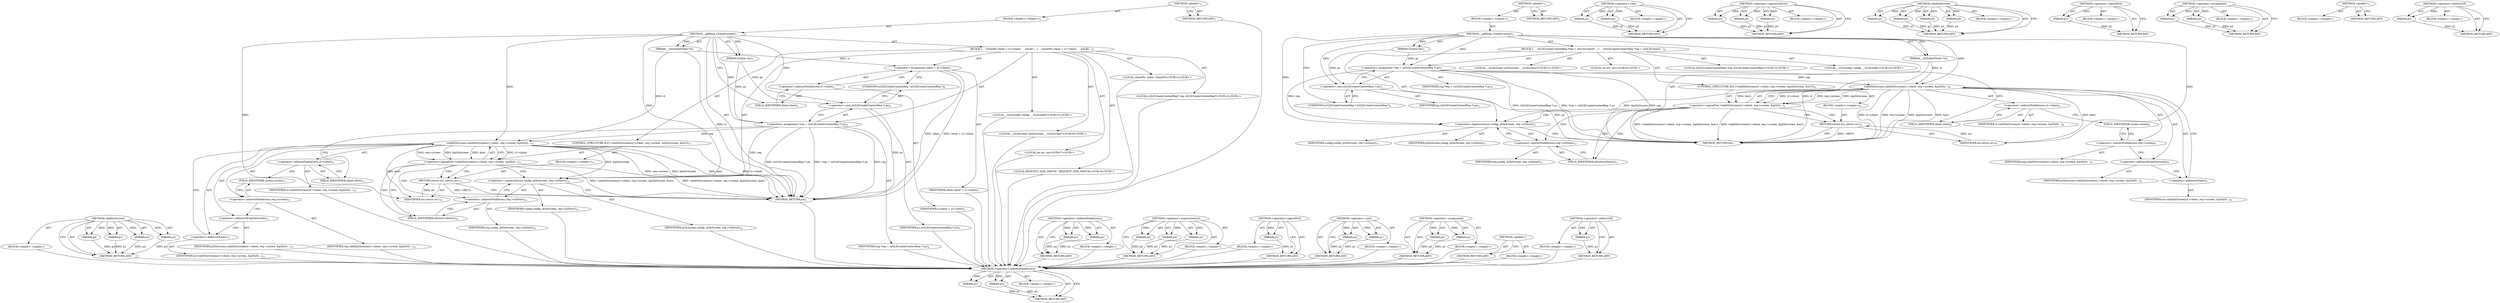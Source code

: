digraph "&lt;operator&gt;.addressOf" {
vulnerable_91 [label=<(METHOD,&lt;operator&gt;.indirectFieldAccess)>];
vulnerable_92 [label=<(PARAM,p1)>];
vulnerable_93 [label=<(PARAM,p2)>];
vulnerable_94 [label=<(BLOCK,&lt;empty&gt;,&lt;empty&gt;)>];
vulnerable_95 [label=<(METHOD_RETURN,ANY)>];
vulnerable_6 [label=<(METHOD,&lt;global&gt;)<SUB>1</SUB>>];
vulnerable_7 [label=<(BLOCK,&lt;empty&gt;,&lt;empty&gt;)<SUB>1</SUB>>];
vulnerable_8 [label=<(METHOD,__glXDisp_CreateContext)<SUB>1</SUB>>];
vulnerable_9 [label=<(PARAM,__GLXclientState *cl)<SUB>1</SUB>>];
vulnerable_10 [label=<(PARAM,GLbyte *pc)<SUB>1</SUB>>];
vulnerable_11 [label=<(BLOCK,{
     xGLXCreateContextReq *req = (xGLXCreateC...,{
     xGLXCreateContextReq *req = (xGLXCreateC...)<SUB>2</SUB>>];
vulnerable_12 [label="<(LOCAL,xGLXCreateContextReq* req: xGLXCreateContextReq*)<SUB>3</SUB>>"];
vulnerable_13 [label=<(&lt;operator&gt;.assignment,*req = (xGLXCreateContextReq *) pc)<SUB>3</SUB>>];
vulnerable_14 [label=<(IDENTIFIER,req,*req = (xGLXCreateContextReq *) pc)<SUB>3</SUB>>];
vulnerable_15 [label=<(&lt;operator&gt;.cast,(xGLXCreateContextReq *) pc)<SUB>3</SUB>>];
vulnerable_16 [label=<(UNKNOWN,xGLXCreateContextReq *,xGLXCreateContextReq *)<SUB>3</SUB>>];
vulnerable_17 [label=<(IDENTIFIER,pc,(xGLXCreateContextReq *) pc)<SUB>3</SUB>>];
vulnerable_18 [label="<(LOCAL,__GLXconfig* config: __GLXconfig*)<SUB>4</SUB>>"];
vulnerable_19 [label="<(LOCAL,__GLXscreen* pGlxScreen: __GLXscreen*)<SUB>5</SUB>>"];
vulnerable_20 [label="<(LOCAL,int err: int)<SUB>6</SUB>>"];
vulnerable_21 [label=<(CONTROL_STRUCTURE,IF,if (!validGlxScreen(cl-&gt;client, req-&gt;screen, &amp;pGlxScreen, &amp;err)))<SUB>8</SUB>>];
vulnerable_22 [label=<(&lt;operator&gt;.logicalNot,!validGlxScreen(cl-&gt;client, req-&gt;screen, &amp;pGlxS...)<SUB>8</SUB>>];
vulnerable_23 [label=<(validGlxScreen,validGlxScreen(cl-&gt;client, req-&gt;screen, &amp;pGlxSc...)<SUB>8</SUB>>];
vulnerable_24 [label=<(&lt;operator&gt;.indirectFieldAccess,cl-&gt;client)<SUB>8</SUB>>];
vulnerable_25 [label=<(IDENTIFIER,cl,validGlxScreen(cl-&gt;client, req-&gt;screen, &amp;pGlxSc...)<SUB>8</SUB>>];
vulnerable_26 [label=<(FIELD_IDENTIFIER,client,client)<SUB>8</SUB>>];
vulnerable_27 [label=<(&lt;operator&gt;.indirectFieldAccess,req-&gt;screen)<SUB>8</SUB>>];
vulnerable_28 [label=<(IDENTIFIER,req,validGlxScreen(cl-&gt;client, req-&gt;screen, &amp;pGlxSc...)<SUB>8</SUB>>];
vulnerable_29 [label=<(FIELD_IDENTIFIER,screen,screen)<SUB>8</SUB>>];
vulnerable_30 [label=<(&lt;operator&gt;.addressOf,&amp;pGlxScreen)<SUB>8</SUB>>];
vulnerable_31 [label=<(IDENTIFIER,pGlxScreen,validGlxScreen(cl-&gt;client, req-&gt;screen, &amp;pGlxSc...)<SUB>8</SUB>>];
vulnerable_32 [label=<(&lt;operator&gt;.addressOf,&amp;err)<SUB>8</SUB>>];
vulnerable_33 [label=<(IDENTIFIER,err,validGlxScreen(cl-&gt;client, req-&gt;screen, &amp;pGlxSc...)<SUB>8</SUB>>];
vulnerable_34 [label=<(BLOCK,&lt;empty&gt;,&lt;empty&gt;)<SUB>9</SUB>>];
vulnerable_35 [label=<(RETURN,return err;,return err;)<SUB>9</SUB>>];
vulnerable_36 [label=<(IDENTIFIER,err,return err;)<SUB>9</SUB>>];
vulnerable_37 [label=<(&lt;operator&gt;.expressionList,config, pGlxScreen, req-&gt;isDirect)<SUB>11</SUB>>];
vulnerable_38 [label=<(IDENTIFIER,config,config, pGlxScreen, req-&gt;isDirect)<SUB>11</SUB>>];
vulnerable_39 [label=<(IDENTIFIER,pGlxScreen,config, pGlxScreen, req-&gt;isDirect)<SUB>11</SUB>>];
vulnerable_40 [label=<(&lt;operator&gt;.indirectFieldAccess,req-&gt;isDirect)<SUB>11</SUB>>];
vulnerable_41 [label=<(IDENTIFIER,req,config, pGlxScreen, req-&gt;isDirect)<SUB>11</SUB>>];
vulnerable_42 [label=<(FIELD_IDENTIFIER,isDirect,isDirect)<SUB>11</SUB>>];
vulnerable_43 [label=<(METHOD_RETURN,int)<SUB>1</SUB>>];
vulnerable_45 [label=<(METHOD_RETURN,ANY)<SUB>1</SUB>>];
vulnerable_75 [label=<(METHOD,&lt;operator&gt;.cast)>];
vulnerable_76 [label=<(PARAM,p1)>];
vulnerable_77 [label=<(PARAM,p2)>];
vulnerable_78 [label=<(BLOCK,&lt;empty&gt;,&lt;empty&gt;)>];
vulnerable_79 [label=<(METHOD_RETURN,ANY)>];
vulnerable_100 [label=<(METHOD,&lt;operator&gt;.expressionList)>];
vulnerable_101 [label=<(PARAM,p1)>];
vulnerable_102 [label=<(PARAM,p2)>];
vulnerable_103 [label=<(PARAM,p3)>];
vulnerable_104 [label=<(BLOCK,&lt;empty&gt;,&lt;empty&gt;)>];
vulnerable_105 [label=<(METHOD_RETURN,ANY)>];
vulnerable_84 [label=<(METHOD,validGlxScreen)>];
vulnerable_85 [label=<(PARAM,p1)>];
vulnerable_86 [label=<(PARAM,p2)>];
vulnerable_87 [label=<(PARAM,p3)>];
vulnerable_88 [label=<(PARAM,p4)>];
vulnerable_89 [label=<(BLOCK,&lt;empty&gt;,&lt;empty&gt;)>];
vulnerable_90 [label=<(METHOD_RETURN,ANY)>];
vulnerable_80 [label=<(METHOD,&lt;operator&gt;.logicalNot)>];
vulnerable_81 [label=<(PARAM,p1)>];
vulnerable_82 [label=<(BLOCK,&lt;empty&gt;,&lt;empty&gt;)>];
vulnerable_83 [label=<(METHOD_RETURN,ANY)>];
vulnerable_70 [label=<(METHOD,&lt;operator&gt;.assignment)>];
vulnerable_71 [label=<(PARAM,p1)>];
vulnerable_72 [label=<(PARAM,p2)>];
vulnerable_73 [label=<(BLOCK,&lt;empty&gt;,&lt;empty&gt;)>];
vulnerable_74 [label=<(METHOD_RETURN,ANY)>];
vulnerable_64 [label=<(METHOD,&lt;global&gt;)<SUB>1</SUB>>];
vulnerable_65 [label=<(BLOCK,&lt;empty&gt;,&lt;empty&gt;)>];
vulnerable_66 [label=<(METHOD_RETURN,ANY)>];
vulnerable_96 [label=<(METHOD,&lt;operator&gt;.addressOf)>];
vulnerable_97 [label=<(PARAM,p1)>];
vulnerable_98 [label=<(BLOCK,&lt;empty&gt;,&lt;empty&gt;)>];
vulnerable_99 [label=<(METHOD_RETURN,ANY)>];
fixed_100 [label=<(METHOD,validGlxScreen)>];
fixed_101 [label=<(PARAM,p1)>];
fixed_102 [label=<(PARAM,p2)>];
fixed_103 [label=<(PARAM,p3)>];
fixed_104 [label=<(PARAM,p4)>];
fixed_105 [label=<(BLOCK,&lt;empty&gt;,&lt;empty&gt;)>];
fixed_106 [label=<(METHOD_RETURN,ANY)>];
fixed_6 [label=<(METHOD,&lt;global&gt;)<SUB>1</SUB>>];
fixed_7 [label=<(BLOCK,&lt;empty&gt;,&lt;empty&gt;)<SUB>1</SUB>>];
fixed_8 [label=<(METHOD,__glXDisp_CreateContext)<SUB>1</SUB>>];
fixed_9 [label=<(PARAM,__GLXclientState *cl)<SUB>1</SUB>>];
fixed_10 [label=<(PARAM,GLbyte *pc)<SUB>1</SUB>>];
fixed_11 [label=<(BLOCK,{
    ClientPtr client = cl-&gt;client;
     xGLXC...,{
    ClientPtr client = cl-&gt;client;
     xGLXC...)<SUB>2</SUB>>];
fixed_12 [label="<(LOCAL,ClientPtr client: ClientPtr)<SUB>3</SUB>>"];
fixed_13 [label=<(&lt;operator&gt;.assignment,client = cl-&gt;client)<SUB>3</SUB>>];
fixed_14 [label=<(IDENTIFIER,client,client = cl-&gt;client)<SUB>3</SUB>>];
fixed_15 [label=<(&lt;operator&gt;.indirectFieldAccess,cl-&gt;client)<SUB>3</SUB>>];
fixed_16 [label=<(IDENTIFIER,cl,client = cl-&gt;client)<SUB>3</SUB>>];
fixed_17 [label=<(FIELD_IDENTIFIER,client,client)<SUB>3</SUB>>];
fixed_18 [label="<(LOCAL,xGLXCreateContextReq* req: xGLXCreateContextReq*)<SUB>4</SUB>>"];
fixed_19 [label=<(&lt;operator&gt;.assignment,*req = (xGLXCreateContextReq *) pc)<SUB>4</SUB>>];
fixed_20 [label=<(IDENTIFIER,req,*req = (xGLXCreateContextReq *) pc)<SUB>4</SUB>>];
fixed_21 [label=<(&lt;operator&gt;.cast,(xGLXCreateContextReq *) pc)<SUB>4</SUB>>];
fixed_22 [label=<(UNKNOWN,xGLXCreateContextReq *,xGLXCreateContextReq *)<SUB>4</SUB>>];
fixed_23 [label=<(IDENTIFIER,pc,(xGLXCreateContextReq *) pc)<SUB>4</SUB>>];
fixed_24 [label="<(LOCAL,__GLXconfig* config: __GLXconfig*)<SUB>5</SUB>>"];
fixed_25 [label="<(LOCAL,__GLXscreen* pGlxScreen: __GLXscreen*)<SUB>6</SUB>>"];
fixed_26 [label="<(LOCAL,int err: int)<SUB>7</SUB>>"];
fixed_27 [label="<(LOCAL,REQUEST_SIZE_MATCH : REQUEST_SIZE_MATCH)<SUB>9</SUB>>"];
fixed_28 [label=<(CONTROL_STRUCTURE,IF,if (!validGlxScreen(cl-&gt;client, req-&gt;screen, &amp;pGlxScreen, &amp;err)))<SUB>11</SUB>>];
fixed_29 [label=<(&lt;operator&gt;.logicalNot,!validGlxScreen(cl-&gt;client, req-&gt;screen, &amp;pGlxS...)<SUB>11</SUB>>];
fixed_30 [label=<(validGlxScreen,validGlxScreen(cl-&gt;client, req-&gt;screen, &amp;pGlxSc...)<SUB>11</SUB>>];
fixed_31 [label=<(&lt;operator&gt;.indirectFieldAccess,cl-&gt;client)<SUB>11</SUB>>];
fixed_32 [label=<(IDENTIFIER,cl,validGlxScreen(cl-&gt;client, req-&gt;screen, &amp;pGlxSc...)<SUB>11</SUB>>];
fixed_33 [label=<(FIELD_IDENTIFIER,client,client)<SUB>11</SUB>>];
fixed_34 [label=<(&lt;operator&gt;.indirectFieldAccess,req-&gt;screen)<SUB>11</SUB>>];
fixed_35 [label=<(IDENTIFIER,req,validGlxScreen(cl-&gt;client, req-&gt;screen, &amp;pGlxSc...)<SUB>11</SUB>>];
fixed_36 [label=<(FIELD_IDENTIFIER,screen,screen)<SUB>11</SUB>>];
fixed_37 [label=<(&lt;operator&gt;.addressOf,&amp;pGlxScreen)<SUB>11</SUB>>];
fixed_38 [label=<(IDENTIFIER,pGlxScreen,validGlxScreen(cl-&gt;client, req-&gt;screen, &amp;pGlxSc...)<SUB>11</SUB>>];
fixed_39 [label=<(&lt;operator&gt;.addressOf,&amp;err)<SUB>11</SUB>>];
fixed_40 [label=<(IDENTIFIER,err,validGlxScreen(cl-&gt;client, req-&gt;screen, &amp;pGlxSc...)<SUB>11</SUB>>];
fixed_41 [label=<(BLOCK,&lt;empty&gt;,&lt;empty&gt;)<SUB>12</SUB>>];
fixed_42 [label=<(RETURN,return err;,return err;)<SUB>12</SUB>>];
fixed_43 [label=<(IDENTIFIER,err,return err;)<SUB>12</SUB>>];
fixed_44 [label=<(&lt;operator&gt;.expressionList,config, pGlxScreen, req-&gt;isDirect)<SUB>14</SUB>>];
fixed_45 [label=<(IDENTIFIER,config,config, pGlxScreen, req-&gt;isDirect)<SUB>14</SUB>>];
fixed_46 [label=<(IDENTIFIER,pGlxScreen,config, pGlxScreen, req-&gt;isDirect)<SUB>14</SUB>>];
fixed_47 [label=<(&lt;operator&gt;.indirectFieldAccess,req-&gt;isDirect)<SUB>14</SUB>>];
fixed_48 [label=<(IDENTIFIER,req,config, pGlxScreen, req-&gt;isDirect)<SUB>14</SUB>>];
fixed_49 [label=<(FIELD_IDENTIFIER,isDirect,isDirect)<SUB>14</SUB>>];
fixed_50 [label=<(METHOD_RETURN,int)<SUB>1</SUB>>];
fixed_52 [label=<(METHOD_RETURN,ANY)<SUB>1</SUB>>];
fixed_86 [label=<(METHOD,&lt;operator&gt;.indirectFieldAccess)>];
fixed_87 [label=<(PARAM,p1)>];
fixed_88 [label=<(PARAM,p2)>];
fixed_89 [label=<(BLOCK,&lt;empty&gt;,&lt;empty&gt;)>];
fixed_90 [label=<(METHOD_RETURN,ANY)>];
fixed_111 [label=<(METHOD,&lt;operator&gt;.expressionList)>];
fixed_112 [label=<(PARAM,p1)>];
fixed_113 [label=<(PARAM,p2)>];
fixed_114 [label=<(PARAM,p3)>];
fixed_115 [label=<(BLOCK,&lt;empty&gt;,&lt;empty&gt;)>];
fixed_116 [label=<(METHOD_RETURN,ANY)>];
fixed_96 [label=<(METHOD,&lt;operator&gt;.logicalNot)>];
fixed_97 [label=<(PARAM,p1)>];
fixed_98 [label=<(BLOCK,&lt;empty&gt;,&lt;empty&gt;)>];
fixed_99 [label=<(METHOD_RETURN,ANY)>];
fixed_91 [label=<(METHOD,&lt;operator&gt;.cast)>];
fixed_92 [label=<(PARAM,p1)>];
fixed_93 [label=<(PARAM,p2)>];
fixed_94 [label=<(BLOCK,&lt;empty&gt;,&lt;empty&gt;)>];
fixed_95 [label=<(METHOD_RETURN,ANY)>];
fixed_81 [label=<(METHOD,&lt;operator&gt;.assignment)>];
fixed_82 [label=<(PARAM,p1)>];
fixed_83 [label=<(PARAM,p2)>];
fixed_84 [label=<(BLOCK,&lt;empty&gt;,&lt;empty&gt;)>];
fixed_85 [label=<(METHOD_RETURN,ANY)>];
fixed_75 [label=<(METHOD,&lt;global&gt;)<SUB>1</SUB>>];
fixed_76 [label=<(BLOCK,&lt;empty&gt;,&lt;empty&gt;)>];
fixed_77 [label=<(METHOD_RETURN,ANY)>];
fixed_107 [label=<(METHOD,&lt;operator&gt;.addressOf)>];
fixed_108 [label=<(PARAM,p1)>];
fixed_109 [label=<(BLOCK,&lt;empty&gt;,&lt;empty&gt;)>];
fixed_110 [label=<(METHOD_RETURN,ANY)>];
vulnerable_91 -> vulnerable_92  [key=0, label="AST: "];
vulnerable_91 -> vulnerable_92  [key=1, label="DDG: "];
vulnerable_91 -> vulnerable_94  [key=0, label="AST: "];
vulnerable_91 -> vulnerable_93  [key=0, label="AST: "];
vulnerable_91 -> vulnerable_93  [key=1, label="DDG: "];
vulnerable_91 -> vulnerable_95  [key=0, label="AST: "];
vulnerable_91 -> vulnerable_95  [key=1, label="CFG: "];
vulnerable_92 -> vulnerable_95  [key=0, label="DDG: p1"];
vulnerable_93 -> vulnerable_95  [key=0, label="DDG: p2"];
vulnerable_6 -> vulnerable_7  [key=0, label="AST: "];
vulnerable_6 -> vulnerable_45  [key=0, label="AST: "];
vulnerable_6 -> vulnerable_45  [key=1, label="CFG: "];
vulnerable_7 -> vulnerable_8  [key=0, label="AST: "];
vulnerable_8 -> vulnerable_9  [key=0, label="AST: "];
vulnerable_8 -> vulnerable_9  [key=1, label="DDG: "];
vulnerable_8 -> vulnerable_10  [key=0, label="AST: "];
vulnerable_8 -> vulnerable_10  [key=1, label="DDG: "];
vulnerable_8 -> vulnerable_11  [key=0, label="AST: "];
vulnerable_8 -> vulnerable_43  [key=0, label="AST: "];
vulnerable_8 -> vulnerable_16  [key=0, label="CFG: "];
vulnerable_8 -> vulnerable_13  [key=0, label="DDG: "];
vulnerable_8 -> vulnerable_37  [key=0, label="DDG: "];
vulnerable_8 -> vulnerable_15  [key=0, label="DDG: "];
vulnerable_8 -> vulnerable_23  [key=0, label="DDG: "];
vulnerable_8 -> vulnerable_36  [key=0, label="DDG: "];
vulnerable_9 -> vulnerable_43  [key=0, label="DDG: cl"];
vulnerable_9 -> vulnerable_23  [key=0, label="DDG: cl"];
vulnerable_10 -> vulnerable_13  [key=0, label="DDG: pc"];
vulnerable_10 -> vulnerable_15  [key=0, label="DDG: pc"];
vulnerable_11 -> vulnerable_12  [key=0, label="AST: "];
vulnerable_11 -> vulnerable_13  [key=0, label="AST: "];
vulnerable_11 -> vulnerable_18  [key=0, label="AST: "];
vulnerable_11 -> vulnerable_19  [key=0, label="AST: "];
vulnerable_11 -> vulnerable_20  [key=0, label="AST: "];
vulnerable_11 -> vulnerable_21  [key=0, label="AST: "];
vulnerable_11 -> vulnerable_37  [key=0, label="AST: "];
vulnerable_13 -> vulnerable_14  [key=0, label="AST: "];
vulnerable_13 -> vulnerable_15  [key=0, label="AST: "];
vulnerable_13 -> vulnerable_26  [key=0, label="CFG: "];
vulnerable_13 -> vulnerable_43  [key=0, label="DDG: req"];
vulnerable_13 -> vulnerable_43  [key=1, label="DDG: (xGLXCreateContextReq *) pc"];
vulnerable_13 -> vulnerable_43  [key=2, label="DDG: *req = (xGLXCreateContextReq *) pc"];
vulnerable_13 -> vulnerable_37  [key=0, label="DDG: req"];
vulnerable_13 -> vulnerable_23  [key=0, label="DDG: req"];
vulnerable_15 -> vulnerable_16  [key=0, label="AST: "];
vulnerable_15 -> vulnerable_17  [key=0, label="AST: "];
vulnerable_15 -> vulnerable_13  [key=0, label="CFG: "];
vulnerable_15 -> vulnerable_43  [key=0, label="DDG: pc"];
vulnerable_16 -> vulnerable_15  [key=0, label="CFG: "];
vulnerable_21 -> vulnerable_22  [key=0, label="AST: "];
vulnerable_21 -> vulnerable_34  [key=0, label="AST: "];
vulnerable_22 -> vulnerable_23  [key=0, label="AST: "];
vulnerable_22 -> vulnerable_35  [key=0, label="CFG: "];
vulnerable_22 -> vulnerable_35  [key=1, label="CDG: "];
vulnerable_22 -> vulnerable_42  [key=0, label="CFG: "];
vulnerable_22 -> vulnerable_42  [key=1, label="CDG: "];
vulnerable_22 -> vulnerable_43  [key=0, label="DDG: validGlxScreen(cl-&gt;client, req-&gt;screen, &amp;pGlxScreen, &amp;err)"];
vulnerable_22 -> vulnerable_43  [key=1, label="DDG: !validGlxScreen(cl-&gt;client, req-&gt;screen, &amp;pGlxScreen, &amp;err)"];
vulnerable_22 -> vulnerable_40  [key=0, label="CDG: "];
vulnerable_22 -> vulnerable_37  [key=0, label="CDG: "];
vulnerable_23 -> vulnerable_24  [key=0, label="AST: "];
vulnerable_23 -> vulnerable_27  [key=0, label="AST: "];
vulnerable_23 -> vulnerable_30  [key=0, label="AST: "];
vulnerable_23 -> vulnerable_32  [key=0, label="AST: "];
vulnerable_23 -> vulnerable_22  [key=0, label="CFG: "];
vulnerable_23 -> vulnerable_22  [key=1, label="DDG: cl-&gt;client"];
vulnerable_23 -> vulnerable_22  [key=2, label="DDG: req-&gt;screen"];
vulnerable_23 -> vulnerable_22  [key=3, label="DDG: &amp;pGlxScreen"];
vulnerable_23 -> vulnerable_22  [key=4, label="DDG: &amp;err"];
vulnerable_23 -> vulnerable_43  [key=0, label="DDG: cl-&gt;client"];
vulnerable_23 -> vulnerable_43  [key=1, label="DDG: req-&gt;screen"];
vulnerable_23 -> vulnerable_43  [key=2, label="DDG: &amp;pGlxScreen"];
vulnerable_23 -> vulnerable_43  [key=3, label="DDG: &amp;err"];
vulnerable_23 -> vulnerable_37  [key=0, label="DDG: &amp;pGlxScreen"];
vulnerable_23 -> vulnerable_36  [key=0, label="DDG: &amp;err"];
vulnerable_24 -> vulnerable_25  [key=0, label="AST: "];
vulnerable_24 -> vulnerable_26  [key=0, label="AST: "];
vulnerable_24 -> vulnerable_29  [key=0, label="CFG: "];
vulnerable_26 -> vulnerable_24  [key=0, label="CFG: "];
vulnerable_27 -> vulnerable_28  [key=0, label="AST: "];
vulnerable_27 -> vulnerable_29  [key=0, label="AST: "];
vulnerable_27 -> vulnerable_30  [key=0, label="CFG: "];
vulnerable_29 -> vulnerable_27  [key=0, label="CFG: "];
vulnerable_30 -> vulnerable_31  [key=0, label="AST: "];
vulnerable_30 -> vulnerable_32  [key=0, label="CFG: "];
vulnerable_32 -> vulnerable_33  [key=0, label="AST: "];
vulnerable_32 -> vulnerable_23  [key=0, label="CFG: "];
vulnerable_34 -> vulnerable_35  [key=0, label="AST: "];
vulnerable_35 -> vulnerable_36  [key=0, label="AST: "];
vulnerable_35 -> vulnerable_43  [key=0, label="CFG: "];
vulnerable_35 -> vulnerable_43  [key=1, label="DDG: &lt;RET&gt;"];
vulnerable_36 -> vulnerable_35  [key=0, label="DDG: err"];
vulnerable_37 -> vulnerable_38  [key=0, label="AST: "];
vulnerable_37 -> vulnerable_39  [key=0, label="AST: "];
vulnerable_37 -> vulnerable_40  [key=0, label="AST: "];
vulnerable_37 -> vulnerable_43  [key=0, label="CFG: "];
vulnerable_40 -> vulnerable_41  [key=0, label="AST: "];
vulnerable_40 -> vulnerable_42  [key=0, label="AST: "];
vulnerable_40 -> vulnerable_37  [key=0, label="CFG: "];
vulnerable_42 -> vulnerable_40  [key=0, label="CFG: "];
vulnerable_75 -> vulnerable_76  [key=0, label="AST: "];
vulnerable_75 -> vulnerable_76  [key=1, label="DDG: "];
vulnerable_75 -> vulnerable_78  [key=0, label="AST: "];
vulnerable_75 -> vulnerable_77  [key=0, label="AST: "];
vulnerable_75 -> vulnerable_77  [key=1, label="DDG: "];
vulnerable_75 -> vulnerable_79  [key=0, label="AST: "];
vulnerable_75 -> vulnerable_79  [key=1, label="CFG: "];
vulnerable_76 -> vulnerable_79  [key=0, label="DDG: p1"];
vulnerable_77 -> vulnerable_79  [key=0, label="DDG: p2"];
vulnerable_100 -> vulnerable_101  [key=0, label="AST: "];
vulnerable_100 -> vulnerable_101  [key=1, label="DDG: "];
vulnerable_100 -> vulnerable_104  [key=0, label="AST: "];
vulnerable_100 -> vulnerable_102  [key=0, label="AST: "];
vulnerable_100 -> vulnerable_102  [key=1, label="DDG: "];
vulnerable_100 -> vulnerable_105  [key=0, label="AST: "];
vulnerable_100 -> vulnerable_105  [key=1, label="CFG: "];
vulnerable_100 -> vulnerable_103  [key=0, label="AST: "];
vulnerable_100 -> vulnerable_103  [key=1, label="DDG: "];
vulnerable_101 -> vulnerable_105  [key=0, label="DDG: p1"];
vulnerable_102 -> vulnerable_105  [key=0, label="DDG: p2"];
vulnerable_103 -> vulnerable_105  [key=0, label="DDG: p3"];
vulnerable_84 -> vulnerable_85  [key=0, label="AST: "];
vulnerable_84 -> vulnerable_85  [key=1, label="DDG: "];
vulnerable_84 -> vulnerable_89  [key=0, label="AST: "];
vulnerable_84 -> vulnerable_86  [key=0, label="AST: "];
vulnerable_84 -> vulnerable_86  [key=1, label="DDG: "];
vulnerable_84 -> vulnerable_90  [key=0, label="AST: "];
vulnerable_84 -> vulnerable_90  [key=1, label="CFG: "];
vulnerable_84 -> vulnerable_87  [key=0, label="AST: "];
vulnerable_84 -> vulnerable_87  [key=1, label="DDG: "];
vulnerable_84 -> vulnerable_88  [key=0, label="AST: "];
vulnerable_84 -> vulnerable_88  [key=1, label="DDG: "];
vulnerable_85 -> vulnerable_90  [key=0, label="DDG: p1"];
vulnerable_86 -> vulnerable_90  [key=0, label="DDG: p2"];
vulnerable_87 -> vulnerable_90  [key=0, label="DDG: p3"];
vulnerable_88 -> vulnerable_90  [key=0, label="DDG: p4"];
vulnerable_80 -> vulnerable_81  [key=0, label="AST: "];
vulnerable_80 -> vulnerable_81  [key=1, label="DDG: "];
vulnerable_80 -> vulnerable_82  [key=0, label="AST: "];
vulnerable_80 -> vulnerable_83  [key=0, label="AST: "];
vulnerable_80 -> vulnerable_83  [key=1, label="CFG: "];
vulnerable_81 -> vulnerable_83  [key=0, label="DDG: p1"];
vulnerable_70 -> vulnerable_71  [key=0, label="AST: "];
vulnerable_70 -> vulnerable_71  [key=1, label="DDG: "];
vulnerable_70 -> vulnerable_73  [key=0, label="AST: "];
vulnerable_70 -> vulnerable_72  [key=0, label="AST: "];
vulnerable_70 -> vulnerable_72  [key=1, label="DDG: "];
vulnerable_70 -> vulnerable_74  [key=0, label="AST: "];
vulnerable_70 -> vulnerable_74  [key=1, label="CFG: "];
vulnerable_71 -> vulnerable_74  [key=0, label="DDG: p1"];
vulnerable_72 -> vulnerable_74  [key=0, label="DDG: p2"];
vulnerable_64 -> vulnerable_65  [key=0, label="AST: "];
vulnerable_64 -> vulnerable_66  [key=0, label="AST: "];
vulnerable_64 -> vulnerable_66  [key=1, label="CFG: "];
vulnerable_96 -> vulnerable_97  [key=0, label="AST: "];
vulnerable_96 -> vulnerable_97  [key=1, label="DDG: "];
vulnerable_96 -> vulnerable_98  [key=0, label="AST: "];
vulnerable_96 -> vulnerable_99  [key=0, label="AST: "];
vulnerable_96 -> vulnerable_99  [key=1, label="CFG: "];
vulnerable_97 -> vulnerable_99  [key=0, label="DDG: p1"];
fixed_100 -> fixed_101  [key=0, label="AST: "];
fixed_100 -> fixed_101  [key=1, label="DDG: "];
fixed_100 -> fixed_105  [key=0, label="AST: "];
fixed_100 -> fixed_102  [key=0, label="AST: "];
fixed_100 -> fixed_102  [key=1, label="DDG: "];
fixed_100 -> fixed_106  [key=0, label="AST: "];
fixed_100 -> fixed_106  [key=1, label="CFG: "];
fixed_100 -> fixed_103  [key=0, label="AST: "];
fixed_100 -> fixed_103  [key=1, label="DDG: "];
fixed_100 -> fixed_104  [key=0, label="AST: "];
fixed_100 -> fixed_104  [key=1, label="DDG: "];
fixed_101 -> fixed_106  [key=0, label="DDG: p1"];
fixed_102 -> fixed_106  [key=0, label="DDG: p2"];
fixed_103 -> fixed_106  [key=0, label="DDG: p3"];
fixed_104 -> fixed_106  [key=0, label="DDG: p4"];
fixed_105 -> vulnerable_91  [key=0];
fixed_106 -> vulnerable_91  [key=0];
fixed_6 -> fixed_7  [key=0, label="AST: "];
fixed_6 -> fixed_52  [key=0, label="AST: "];
fixed_6 -> fixed_52  [key=1, label="CFG: "];
fixed_7 -> fixed_8  [key=0, label="AST: "];
fixed_8 -> fixed_9  [key=0, label="AST: "];
fixed_8 -> fixed_9  [key=1, label="DDG: "];
fixed_8 -> fixed_10  [key=0, label="AST: "];
fixed_8 -> fixed_10  [key=1, label="DDG: "];
fixed_8 -> fixed_11  [key=0, label="AST: "];
fixed_8 -> fixed_50  [key=0, label="AST: "];
fixed_8 -> fixed_17  [key=0, label="CFG: "];
fixed_8 -> fixed_19  [key=0, label="DDG: "];
fixed_8 -> fixed_44  [key=0, label="DDG: "];
fixed_8 -> fixed_21  [key=0, label="DDG: "];
fixed_8 -> fixed_30  [key=0, label="DDG: "];
fixed_8 -> fixed_43  [key=0, label="DDG: "];
fixed_9 -> fixed_50  [key=0, label="DDG: cl"];
fixed_9 -> fixed_13  [key=0, label="DDG: cl"];
fixed_9 -> fixed_30  [key=0, label="DDG: cl"];
fixed_10 -> fixed_19  [key=0, label="DDG: pc"];
fixed_10 -> fixed_21  [key=0, label="DDG: pc"];
fixed_11 -> fixed_12  [key=0, label="AST: "];
fixed_11 -> fixed_13  [key=0, label="AST: "];
fixed_11 -> fixed_18  [key=0, label="AST: "];
fixed_11 -> fixed_19  [key=0, label="AST: "];
fixed_11 -> fixed_24  [key=0, label="AST: "];
fixed_11 -> fixed_25  [key=0, label="AST: "];
fixed_11 -> fixed_26  [key=0, label="AST: "];
fixed_11 -> fixed_27  [key=0, label="AST: "];
fixed_11 -> fixed_28  [key=0, label="AST: "];
fixed_11 -> fixed_44  [key=0, label="AST: "];
fixed_12 -> vulnerable_91  [key=0];
fixed_13 -> fixed_14  [key=0, label="AST: "];
fixed_13 -> fixed_15  [key=0, label="AST: "];
fixed_13 -> fixed_22  [key=0, label="CFG: "];
fixed_13 -> fixed_50  [key=0, label="DDG: client"];
fixed_13 -> fixed_50  [key=1, label="DDG: client = cl-&gt;client"];
fixed_14 -> vulnerable_91  [key=0];
fixed_15 -> fixed_16  [key=0, label="AST: "];
fixed_15 -> fixed_17  [key=0, label="AST: "];
fixed_15 -> fixed_13  [key=0, label="CFG: "];
fixed_16 -> vulnerable_91  [key=0];
fixed_17 -> fixed_15  [key=0, label="CFG: "];
fixed_18 -> vulnerable_91  [key=0];
fixed_19 -> fixed_20  [key=0, label="AST: "];
fixed_19 -> fixed_21  [key=0, label="AST: "];
fixed_19 -> fixed_33  [key=0, label="CFG: "];
fixed_19 -> fixed_50  [key=0, label="DDG: req"];
fixed_19 -> fixed_50  [key=1, label="DDG: (xGLXCreateContextReq *) pc"];
fixed_19 -> fixed_50  [key=2, label="DDG: *req = (xGLXCreateContextReq *) pc"];
fixed_19 -> fixed_44  [key=0, label="DDG: req"];
fixed_19 -> fixed_30  [key=0, label="DDG: req"];
fixed_20 -> vulnerable_91  [key=0];
fixed_21 -> fixed_22  [key=0, label="AST: "];
fixed_21 -> fixed_23  [key=0, label="AST: "];
fixed_21 -> fixed_19  [key=0, label="CFG: "];
fixed_21 -> fixed_50  [key=0, label="DDG: pc"];
fixed_22 -> fixed_21  [key=0, label="CFG: "];
fixed_23 -> vulnerable_91  [key=0];
fixed_24 -> vulnerable_91  [key=0];
fixed_25 -> vulnerable_91  [key=0];
fixed_26 -> vulnerable_91  [key=0];
fixed_27 -> vulnerable_91  [key=0];
fixed_28 -> fixed_29  [key=0, label="AST: "];
fixed_28 -> fixed_41  [key=0, label="AST: "];
fixed_29 -> fixed_30  [key=0, label="AST: "];
fixed_29 -> fixed_42  [key=0, label="CFG: "];
fixed_29 -> fixed_42  [key=1, label="CDG: "];
fixed_29 -> fixed_49  [key=0, label="CFG: "];
fixed_29 -> fixed_49  [key=1, label="CDG: "];
fixed_29 -> fixed_50  [key=0, label="DDG: validGlxScreen(cl-&gt;client, req-&gt;screen, &amp;pGlxScreen, &amp;err)"];
fixed_29 -> fixed_50  [key=1, label="DDG: !validGlxScreen(cl-&gt;client, req-&gt;screen, &amp;pGlxScreen, &amp;err)"];
fixed_29 -> fixed_47  [key=0, label="CDG: "];
fixed_29 -> fixed_44  [key=0, label="CDG: "];
fixed_30 -> fixed_31  [key=0, label="AST: "];
fixed_30 -> fixed_34  [key=0, label="AST: "];
fixed_30 -> fixed_37  [key=0, label="AST: "];
fixed_30 -> fixed_39  [key=0, label="AST: "];
fixed_30 -> fixed_29  [key=0, label="CFG: "];
fixed_30 -> fixed_29  [key=1, label="DDG: cl-&gt;client"];
fixed_30 -> fixed_29  [key=2, label="DDG: req-&gt;screen"];
fixed_30 -> fixed_29  [key=3, label="DDG: &amp;pGlxScreen"];
fixed_30 -> fixed_29  [key=4, label="DDG: &amp;err"];
fixed_30 -> fixed_50  [key=0, label="DDG: cl-&gt;client"];
fixed_30 -> fixed_50  [key=1, label="DDG: req-&gt;screen"];
fixed_30 -> fixed_50  [key=2, label="DDG: &amp;pGlxScreen"];
fixed_30 -> fixed_50  [key=3, label="DDG: &amp;err"];
fixed_30 -> fixed_44  [key=0, label="DDG: &amp;pGlxScreen"];
fixed_30 -> fixed_43  [key=0, label="DDG: &amp;err"];
fixed_31 -> fixed_32  [key=0, label="AST: "];
fixed_31 -> fixed_33  [key=0, label="AST: "];
fixed_31 -> fixed_36  [key=0, label="CFG: "];
fixed_32 -> vulnerable_91  [key=0];
fixed_33 -> fixed_31  [key=0, label="CFG: "];
fixed_34 -> fixed_35  [key=0, label="AST: "];
fixed_34 -> fixed_36  [key=0, label="AST: "];
fixed_34 -> fixed_37  [key=0, label="CFG: "];
fixed_35 -> vulnerable_91  [key=0];
fixed_36 -> fixed_34  [key=0, label="CFG: "];
fixed_37 -> fixed_38  [key=0, label="AST: "];
fixed_37 -> fixed_39  [key=0, label="CFG: "];
fixed_38 -> vulnerable_91  [key=0];
fixed_39 -> fixed_40  [key=0, label="AST: "];
fixed_39 -> fixed_30  [key=0, label="CFG: "];
fixed_40 -> vulnerable_91  [key=0];
fixed_41 -> fixed_42  [key=0, label="AST: "];
fixed_42 -> fixed_43  [key=0, label="AST: "];
fixed_42 -> fixed_50  [key=0, label="CFG: "];
fixed_42 -> fixed_50  [key=1, label="DDG: &lt;RET&gt;"];
fixed_43 -> fixed_42  [key=0, label="DDG: err"];
fixed_44 -> fixed_45  [key=0, label="AST: "];
fixed_44 -> fixed_46  [key=0, label="AST: "];
fixed_44 -> fixed_47  [key=0, label="AST: "];
fixed_44 -> fixed_50  [key=0, label="CFG: "];
fixed_45 -> vulnerable_91  [key=0];
fixed_46 -> vulnerable_91  [key=0];
fixed_47 -> fixed_48  [key=0, label="AST: "];
fixed_47 -> fixed_49  [key=0, label="AST: "];
fixed_47 -> fixed_44  [key=0, label="CFG: "];
fixed_48 -> vulnerable_91  [key=0];
fixed_49 -> fixed_47  [key=0, label="CFG: "];
fixed_50 -> vulnerable_91  [key=0];
fixed_52 -> vulnerable_91  [key=0];
fixed_86 -> fixed_87  [key=0, label="AST: "];
fixed_86 -> fixed_87  [key=1, label="DDG: "];
fixed_86 -> fixed_89  [key=0, label="AST: "];
fixed_86 -> fixed_88  [key=0, label="AST: "];
fixed_86 -> fixed_88  [key=1, label="DDG: "];
fixed_86 -> fixed_90  [key=0, label="AST: "];
fixed_86 -> fixed_90  [key=1, label="CFG: "];
fixed_87 -> fixed_90  [key=0, label="DDG: p1"];
fixed_88 -> fixed_90  [key=0, label="DDG: p2"];
fixed_89 -> vulnerable_91  [key=0];
fixed_90 -> vulnerable_91  [key=0];
fixed_111 -> fixed_112  [key=0, label="AST: "];
fixed_111 -> fixed_112  [key=1, label="DDG: "];
fixed_111 -> fixed_115  [key=0, label="AST: "];
fixed_111 -> fixed_113  [key=0, label="AST: "];
fixed_111 -> fixed_113  [key=1, label="DDG: "];
fixed_111 -> fixed_116  [key=0, label="AST: "];
fixed_111 -> fixed_116  [key=1, label="CFG: "];
fixed_111 -> fixed_114  [key=0, label="AST: "];
fixed_111 -> fixed_114  [key=1, label="DDG: "];
fixed_112 -> fixed_116  [key=0, label="DDG: p1"];
fixed_113 -> fixed_116  [key=0, label="DDG: p2"];
fixed_114 -> fixed_116  [key=0, label="DDG: p3"];
fixed_115 -> vulnerable_91  [key=0];
fixed_116 -> vulnerable_91  [key=0];
fixed_96 -> fixed_97  [key=0, label="AST: "];
fixed_96 -> fixed_97  [key=1, label="DDG: "];
fixed_96 -> fixed_98  [key=0, label="AST: "];
fixed_96 -> fixed_99  [key=0, label="AST: "];
fixed_96 -> fixed_99  [key=1, label="CFG: "];
fixed_97 -> fixed_99  [key=0, label="DDG: p1"];
fixed_98 -> vulnerable_91  [key=0];
fixed_99 -> vulnerable_91  [key=0];
fixed_91 -> fixed_92  [key=0, label="AST: "];
fixed_91 -> fixed_92  [key=1, label="DDG: "];
fixed_91 -> fixed_94  [key=0, label="AST: "];
fixed_91 -> fixed_93  [key=0, label="AST: "];
fixed_91 -> fixed_93  [key=1, label="DDG: "];
fixed_91 -> fixed_95  [key=0, label="AST: "];
fixed_91 -> fixed_95  [key=1, label="CFG: "];
fixed_92 -> fixed_95  [key=0, label="DDG: p1"];
fixed_93 -> fixed_95  [key=0, label="DDG: p2"];
fixed_94 -> vulnerable_91  [key=0];
fixed_95 -> vulnerable_91  [key=0];
fixed_81 -> fixed_82  [key=0, label="AST: "];
fixed_81 -> fixed_82  [key=1, label="DDG: "];
fixed_81 -> fixed_84  [key=0, label="AST: "];
fixed_81 -> fixed_83  [key=0, label="AST: "];
fixed_81 -> fixed_83  [key=1, label="DDG: "];
fixed_81 -> fixed_85  [key=0, label="AST: "];
fixed_81 -> fixed_85  [key=1, label="CFG: "];
fixed_82 -> fixed_85  [key=0, label="DDG: p1"];
fixed_83 -> fixed_85  [key=0, label="DDG: p2"];
fixed_84 -> vulnerable_91  [key=0];
fixed_85 -> vulnerable_91  [key=0];
fixed_75 -> fixed_76  [key=0, label="AST: "];
fixed_75 -> fixed_77  [key=0, label="AST: "];
fixed_75 -> fixed_77  [key=1, label="CFG: "];
fixed_76 -> vulnerable_91  [key=0];
fixed_77 -> vulnerable_91  [key=0];
fixed_107 -> fixed_108  [key=0, label="AST: "];
fixed_107 -> fixed_108  [key=1, label="DDG: "];
fixed_107 -> fixed_109  [key=0, label="AST: "];
fixed_107 -> fixed_110  [key=0, label="AST: "];
fixed_107 -> fixed_110  [key=1, label="CFG: "];
fixed_108 -> fixed_110  [key=0, label="DDG: p1"];
fixed_109 -> vulnerable_91  [key=0];
fixed_110 -> vulnerable_91  [key=0];
}

